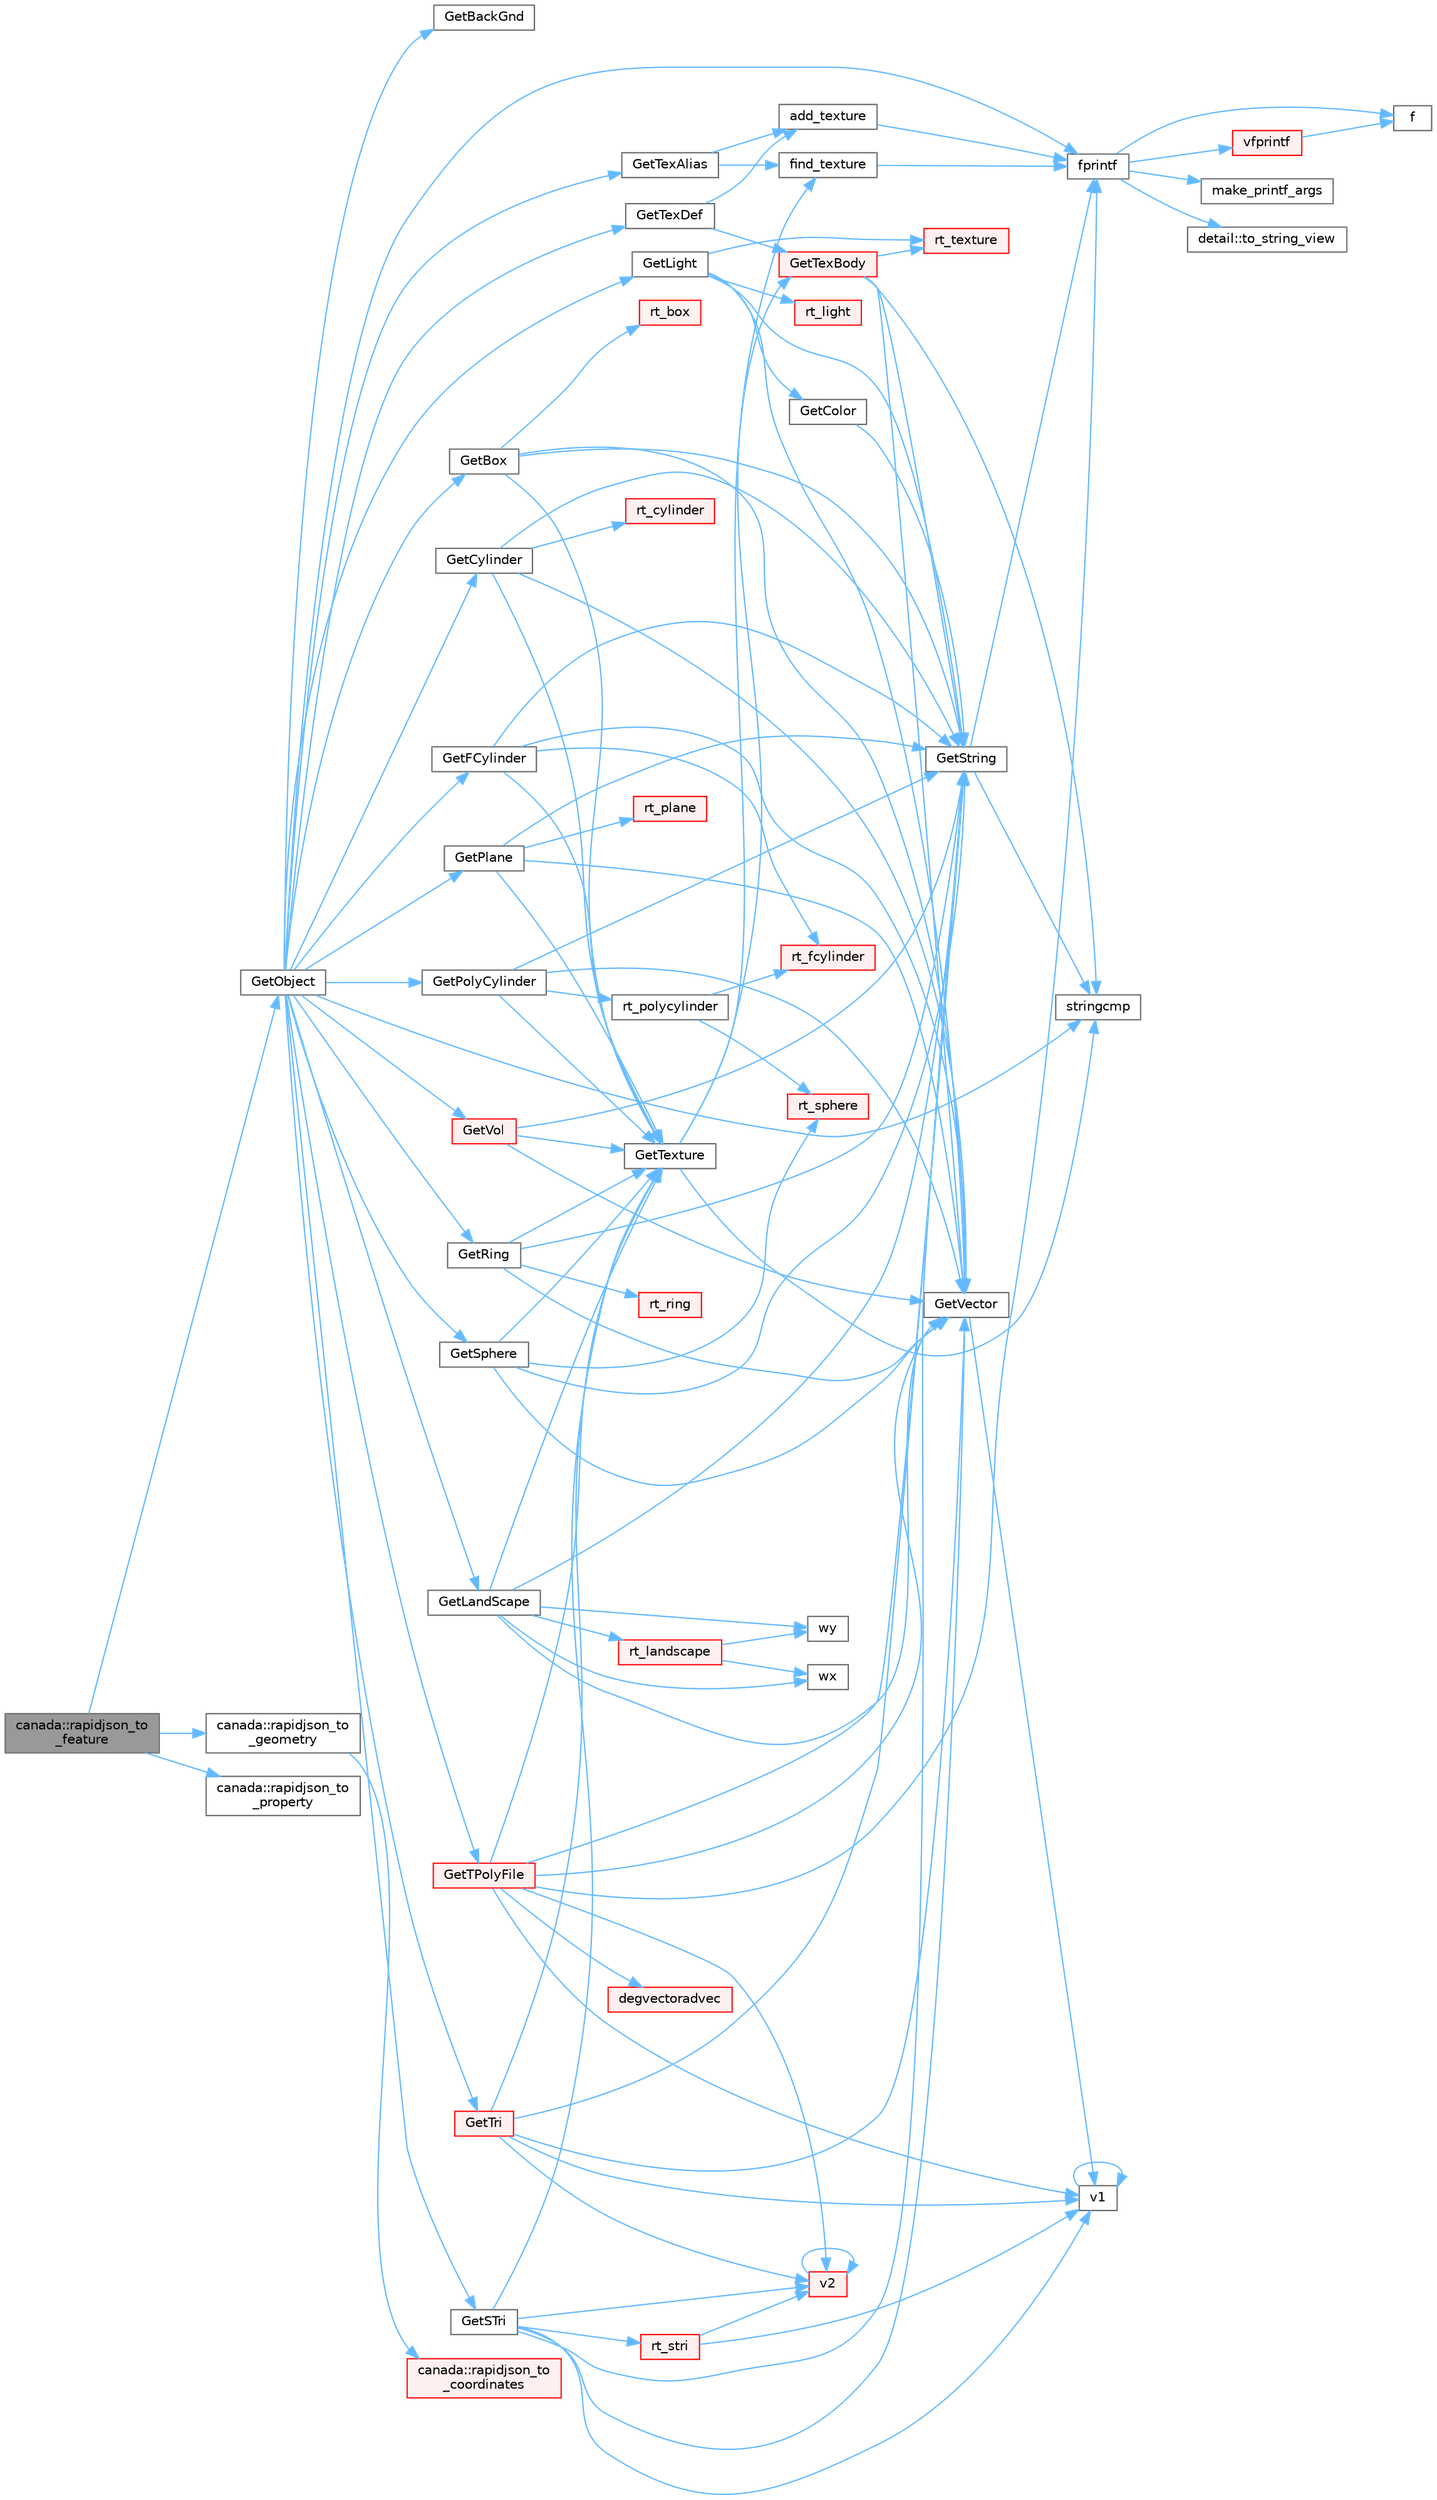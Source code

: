 digraph "canada::rapidjson_to_feature"
{
 // LATEX_PDF_SIZE
  bgcolor="transparent";
  edge [fontname=Helvetica,fontsize=10,labelfontname=Helvetica,labelfontsize=10];
  node [fontname=Helvetica,fontsize=10,shape=box,height=0.2,width=0.4];
  rankdir="LR";
  Node1 [id="Node000001",label="canada::rapidjson_to\l_feature",height=0.2,width=0.4,color="gray40", fillcolor="grey60", style="filled", fontcolor="black",tooltip=" "];
  Node1 -> Node2 [id="edge1_Node000001_Node000002",color="steelblue1",style="solid",tooltip=" "];
  Node2 [id="Node000002",label="GetObject",height=0.2,width=0.4,color="grey40", fillcolor="white", style="filled",URL="$parse_8cpp.html#a2f2f1587f77dab125e1f0d587f80c9dc",tooltip=" "];
  Node2 -> Node3 [id="edge2_Node000002_Node000003",color="steelblue1",style="solid",tooltip=" "];
  Node3 [id="Node000003",label="fprintf",height=0.2,width=0.4,color="grey40", fillcolor="white", style="filled",URL="$printf_8h.html#a9f315126362cae9675de1642105e631e",tooltip=" "];
  Node3 -> Node4 [id="edge3_Node000003_Node000004",color="steelblue1",style="solid",tooltip=" "];
  Node4 [id="Node000004",label="f",height=0.2,width=0.4,color="grey40", fillcolor="white", style="filled",URL="$cxx11__tensor__map_8cpp.html#a7f507fea02198f6cb81c86640c7b1a4e",tooltip=" "];
  Node3 -> Node5 [id="edge4_Node000003_Node000005",color="steelblue1",style="solid",tooltip=" "];
  Node5 [id="Node000005",label="make_printf_args",height=0.2,width=0.4,color="grey40", fillcolor="white", style="filled",URL="$printf_8h.html#a27dcc0efcda04388971dbea3c875f122",tooltip=" "];
  Node3 -> Node6 [id="edge5_Node000003_Node000006",color="steelblue1",style="solid",tooltip=" "];
  Node6 [id="Node000006",label="detail::to_string_view",height=0.2,width=0.4,color="grey40", fillcolor="white", style="filled",URL="$namespacedetail.html#abeae79fa3e1eded2d8fbd56cc9f0960e",tooltip=" "];
  Node3 -> Node7 [id="edge6_Node000003_Node000007",color="steelblue1",style="solid",tooltip=" "];
  Node7 [id="Node000007",label="vfprintf",height=0.2,width=0.4,color="red", fillcolor="#FFF0F0", style="filled",URL="$printf_8h.html#abb30aad964fc771fb52cf3ad88649df2",tooltip=" "];
  Node7 -> Node4 [id="edge7_Node000007_Node000004",color="steelblue1",style="solid",tooltip=" "];
  Node2 -> Node35 [id="edge8_Node000002_Node000035",color="steelblue1",style="solid",tooltip=" "];
  Node35 [id="Node000035",label="GetBackGnd",height=0.2,width=0.4,color="grey40", fillcolor="white", style="filled",URL="$parse_8cpp.html#a73a913bfd95c9b1e7dfc3e84c0fcf105",tooltip=" "];
  Node2 -> Node36 [id="edge9_Node000002_Node000036",color="steelblue1",style="solid",tooltip=" "];
  Node36 [id="Node000036",label="GetBox",height=0.2,width=0.4,color="grey40", fillcolor="white", style="filled",URL="$parse_8cpp.html#aa54d43e677c1d7969b2d5c74a0a47151",tooltip=" "];
  Node36 -> Node37 [id="edge10_Node000036_Node000037",color="steelblue1",style="solid",tooltip=" "];
  Node37 [id="Node000037",label="GetString",height=0.2,width=0.4,color="grey40", fillcolor="white", style="filled",URL="$parse_8cpp.html#a79e0254cd128a92b56de23e8abaa2850",tooltip=" "];
  Node37 -> Node3 [id="edge11_Node000037_Node000003",color="steelblue1",style="solid",tooltip=" "];
  Node37 -> Node38 [id="edge12_Node000037_Node000038",color="steelblue1",style="solid",tooltip=" "];
  Node38 [id="Node000038",label="stringcmp",height=0.2,width=0.4,color="grey40", fillcolor="white", style="filled",URL="$parse_8cpp.html#a10e812c093d06c8f91685243dfd5670d",tooltip=" "];
  Node36 -> Node39 [id="edge13_Node000036_Node000039",color="steelblue1",style="solid",tooltip=" "];
  Node39 [id="Node000039",label="GetTexture",height=0.2,width=0.4,color="grey40", fillcolor="white", style="filled",URL="$parse_8cpp.html#a2a311b715c7bce7dd3c0e130fd242655",tooltip=" "];
  Node39 -> Node40 [id="edge14_Node000039_Node000040",color="steelblue1",style="solid",tooltip=" "];
  Node40 [id="Node000040",label="find_texture",height=0.2,width=0.4,color="grey40", fillcolor="white", style="filled",URL="$parse_8cpp.html#a3373dda91944e8bd8e1ec3a0837eda3d",tooltip=" "];
  Node40 -> Node3 [id="edge15_Node000040_Node000003",color="steelblue1",style="solid",tooltip=" "];
  Node39 -> Node41 [id="edge16_Node000039_Node000041",color="steelblue1",style="solid",tooltip=" "];
  Node41 [id="Node000041",label="GetTexBody",height=0.2,width=0.4,color="red", fillcolor="#FFF0F0", style="filled",URL="$parse_8cpp.html#a9bde5be8ed7fef353b7e26c6bb26080d",tooltip=" "];
  Node41 -> Node37 [id="edge17_Node000041_Node000037",color="steelblue1",style="solid",tooltip=" "];
  Node41 -> Node42 [id="edge18_Node000041_Node000042",color="steelblue1",style="solid",tooltip=" "];
  Node42 [id="Node000042",label="GetVector",height=0.2,width=0.4,color="grey40", fillcolor="white", style="filled",URL="$parse_8cpp.html#aa05035bdaae3230f25f564d4ce9b2a64",tooltip=" "];
  Node42 -> Node43 [id="edge19_Node000042_Node000043",color="steelblue1",style="solid",tooltip=" "];
  Node43 [id="Node000043",label="v1",height=0.2,width=0.4,color="grey40", fillcolor="white", style="filled",URL="$_tutorial___reshape_mat2_vec_8cpp.html#a10bd710692c91bc238f2e1da77730678",tooltip=" "];
  Node43 -> Node43 [id="edge20_Node000043_Node000043",color="steelblue1",style="solid",tooltip=" "];
  Node41 -> Node45 [id="edge21_Node000041_Node000045",color="steelblue1",style="solid",tooltip=" "];
  Node45 [id="Node000045",label="rt_texture",height=0.2,width=0.4,color="red", fillcolor="#FFF0F0", style="filled",URL="$api_8cpp.html#a6c4440ce7b2b3e0659577fdbbda3f120",tooltip=" "];
  Node41 -> Node38 [id="edge22_Node000041_Node000038",color="steelblue1",style="solid",tooltip=" "];
  Node39 -> Node38 [id="edge23_Node000039_Node000038",color="steelblue1",style="solid",tooltip=" "];
  Node36 -> Node42 [id="edge24_Node000036_Node000042",color="steelblue1",style="solid",tooltip=" "];
  Node36 -> Node79 [id="edge25_Node000036_Node000079",color="steelblue1",style="solid",tooltip=" "];
  Node79 [id="Node000079",label="rt_box",height=0.2,width=0.4,color="red", fillcolor="#FFF0F0", style="filled",URL="$api_8cpp.html#acea8bde49eae5577481a99380f0e66b3",tooltip=" "];
  Node2 -> Node83 [id="edge26_Node000002_Node000083",color="steelblue1",style="solid",tooltip=" "];
  Node83 [id="Node000083",label="GetCylinder",height=0.2,width=0.4,color="grey40", fillcolor="white", style="filled",URL="$parse_8cpp.html#a69c8ef9f85812f7a69a56ea96bba4c8f",tooltip=" "];
  Node83 -> Node37 [id="edge27_Node000083_Node000037",color="steelblue1",style="solid",tooltip=" "];
  Node83 -> Node39 [id="edge28_Node000083_Node000039",color="steelblue1",style="solid",tooltip=" "];
  Node83 -> Node42 [id="edge29_Node000083_Node000042",color="steelblue1",style="solid",tooltip=" "];
  Node83 -> Node84 [id="edge30_Node000083_Node000084",color="steelblue1",style="solid",tooltip=" "];
  Node84 [id="Node000084",label="rt_cylinder",height=0.2,width=0.4,color="red", fillcolor="#FFF0F0", style="filled",URL="$api_8cpp.html#a17f57bb5b671a68d9f1784739f34f703",tooltip=" "];
  Node2 -> Node86 [id="edge31_Node000002_Node000086",color="steelblue1",style="solid",tooltip=" "];
  Node86 [id="Node000086",label="GetFCylinder",height=0.2,width=0.4,color="grey40", fillcolor="white", style="filled",URL="$parse_8cpp.html#aa0d3ec1a1c7ed600e3a4604c937565ba",tooltip=" "];
  Node86 -> Node37 [id="edge32_Node000086_Node000037",color="steelblue1",style="solid",tooltip=" "];
  Node86 -> Node39 [id="edge33_Node000086_Node000039",color="steelblue1",style="solid",tooltip=" "];
  Node86 -> Node42 [id="edge34_Node000086_Node000042",color="steelblue1",style="solid",tooltip=" "];
  Node86 -> Node87 [id="edge35_Node000086_Node000087",color="steelblue1",style="solid",tooltip=" "];
  Node87 [id="Node000087",label="rt_fcylinder",height=0.2,width=0.4,color="red", fillcolor="#FFF0F0", style="filled",URL="$api_8cpp.html#ac5ffcfc7c15b195194b7740ec4058e00",tooltip=" "];
  Node2 -> Node89 [id="edge36_Node000002_Node000089",color="steelblue1",style="solid",tooltip=" "];
  Node89 [id="Node000089",label="GetLandScape",height=0.2,width=0.4,color="grey40", fillcolor="white", style="filled",URL="$parse_8cpp.html#afe08f2789131b32bd87741379be9efb4",tooltip=" "];
  Node89 -> Node37 [id="edge37_Node000089_Node000037",color="steelblue1",style="solid",tooltip=" "];
  Node89 -> Node39 [id="edge38_Node000089_Node000039",color="steelblue1",style="solid",tooltip=" "];
  Node89 -> Node42 [id="edge39_Node000089_Node000042",color="steelblue1",style="solid",tooltip=" "];
  Node89 -> Node90 [id="edge40_Node000089_Node000090",color="steelblue1",style="solid",tooltip=" "];
  Node90 [id="Node000090",label="rt_landscape",height=0.2,width=0.4,color="red", fillcolor="#FFF0F0", style="filled",URL="$apigeom_8cpp.html#afec0f281cd1ac30a8f0f9923c7f3326d",tooltip=" "];
  Node90 -> Node99 [id="edge41_Node000090_Node000099",color="steelblue1",style="solid",tooltip=" "];
  Node99 [id="Node000099",label="wx",height=0.2,width=0.4,color="grey40", fillcolor="white", style="filled",URL="$core_2swizzle__4_8inl_8h.html#a66b224ccf5684dc3346b689ce492bd2b",tooltip=" "];
  Node90 -> Node100 [id="edge42_Node000090_Node000100",color="steelblue1",style="solid",tooltip=" "];
  Node100 [id="Node000100",label="wy",height=0.2,width=0.4,color="grey40", fillcolor="white", style="filled",URL="$core_2swizzle__4_8inl_8h.html#a5bed73816e9fcf9d6ef3a2f833971b47",tooltip=" "];
  Node89 -> Node99 [id="edge43_Node000089_Node000099",color="steelblue1",style="solid",tooltip=" "];
  Node89 -> Node100 [id="edge44_Node000089_Node000100",color="steelblue1",style="solid",tooltip=" "];
  Node2 -> Node103 [id="edge45_Node000002_Node000103",color="steelblue1",style="solid",tooltip=" "];
  Node103 [id="Node000103",label="GetLight",height=0.2,width=0.4,color="grey40", fillcolor="white", style="filled",URL="$parse_8cpp.html#a86c9fd7e66b475c339dfd227d747c422",tooltip=" "];
  Node103 -> Node104 [id="edge46_Node000103_Node000104",color="steelblue1",style="solid",tooltip=" "];
  Node104 [id="Node000104",label="GetColor",height=0.2,width=0.4,color="grey40", fillcolor="white", style="filled",URL="$parse_8cpp.html#a644dbde2257b7885274701fcfbd81277",tooltip=" "];
  Node104 -> Node37 [id="edge47_Node000104_Node000037",color="steelblue1",style="solid",tooltip=" "];
  Node103 -> Node37 [id="edge48_Node000103_Node000037",color="steelblue1",style="solid",tooltip=" "];
  Node103 -> Node42 [id="edge49_Node000103_Node000042",color="steelblue1",style="solid",tooltip=" "];
  Node103 -> Node105 [id="edge50_Node000103_Node000105",color="steelblue1",style="solid",tooltip=" "];
  Node105 [id="Node000105",label="rt_light",height=0.2,width=0.4,color="red", fillcolor="#FFF0F0", style="filled",URL="$api_8cpp.html#aa8f200571707c72edf25a7859af6ac4d",tooltip=" "];
  Node103 -> Node45 [id="edge51_Node000103_Node000045",color="steelblue1",style="solid",tooltip=" "];
  Node2 -> Node108 [id="edge52_Node000002_Node000108",color="steelblue1",style="solid",tooltip=" "];
  Node108 [id="Node000108",label="GetPlane",height=0.2,width=0.4,color="grey40", fillcolor="white", style="filled",URL="$parse_8cpp.html#adb7113f1e835067cf62db89ca28bd310",tooltip=" "];
  Node108 -> Node37 [id="edge53_Node000108_Node000037",color="steelblue1",style="solid",tooltip=" "];
  Node108 -> Node39 [id="edge54_Node000108_Node000039",color="steelblue1",style="solid",tooltip=" "];
  Node108 -> Node42 [id="edge55_Node000108_Node000042",color="steelblue1",style="solid",tooltip=" "];
  Node108 -> Node109 [id="edge56_Node000108_Node000109",color="steelblue1",style="solid",tooltip=" "];
  Node109 [id="Node000109",label="rt_plane",height=0.2,width=0.4,color="red", fillcolor="#FFF0F0", style="filled",URL="$api_8cpp.html#a718109f91c3ff8803074ff7a943f24d2",tooltip=" "];
  Node2 -> Node113 [id="edge57_Node000002_Node000113",color="steelblue1",style="solid",tooltip=" "];
  Node113 [id="Node000113",label="GetPolyCylinder",height=0.2,width=0.4,color="grey40", fillcolor="white", style="filled",URL="$parse_8cpp.html#aaa4c967551b0967b89bee2bb154ae0fe",tooltip=" "];
  Node113 -> Node37 [id="edge58_Node000113_Node000037",color="steelblue1",style="solid",tooltip=" "];
  Node113 -> Node39 [id="edge59_Node000113_Node000039",color="steelblue1",style="solid",tooltip=" "];
  Node113 -> Node42 [id="edge60_Node000113_Node000042",color="steelblue1",style="solid",tooltip=" "];
  Node113 -> Node114 [id="edge61_Node000113_Node000114",color="steelblue1",style="solid",tooltip=" "];
  Node114 [id="Node000114",label="rt_polycylinder",height=0.2,width=0.4,color="grey40", fillcolor="white", style="filled",URL="$apigeom_8cpp.html#aa5f81846b847f4b35876100d6ecd54cf",tooltip=" "];
  Node114 -> Node87 [id="edge62_Node000114_Node000087",color="steelblue1",style="solid",tooltip=" "];
  Node114 -> Node115 [id="edge63_Node000114_Node000115",color="steelblue1",style="solid",tooltip=" "];
  Node115 [id="Node000115",label="rt_sphere",height=0.2,width=0.4,color="red", fillcolor="#FFF0F0", style="filled",URL="$api_8cpp.html#ad7ce4f9dd1a9221802403f96007f8c21",tooltip=" "];
  Node2 -> Node117 [id="edge64_Node000002_Node000117",color="steelblue1",style="solid",tooltip=" "];
  Node117 [id="Node000117",label="GetRing",height=0.2,width=0.4,color="grey40", fillcolor="white", style="filled",URL="$parse_8cpp.html#a83ea6cc6de01ba02eda35b2576b07629",tooltip=" "];
  Node117 -> Node37 [id="edge65_Node000117_Node000037",color="steelblue1",style="solid",tooltip=" "];
  Node117 -> Node39 [id="edge66_Node000117_Node000039",color="steelblue1",style="solid",tooltip=" "];
  Node117 -> Node42 [id="edge67_Node000117_Node000042",color="steelblue1",style="solid",tooltip=" "];
  Node117 -> Node118 [id="edge68_Node000117_Node000118",color="steelblue1",style="solid",tooltip=" "];
  Node118 [id="Node000118",label="rt_ring",height=0.2,width=0.4,color="red", fillcolor="#FFF0F0", style="filled",URL="$api_8cpp.html#a8c3bff8434eae5aad4cd88aa9228e92c",tooltip=" "];
  Node2 -> Node120 [id="edge69_Node000002_Node000120",color="steelblue1",style="solid",tooltip=" "];
  Node120 [id="Node000120",label="GetSphere",height=0.2,width=0.4,color="grey40", fillcolor="white", style="filled",URL="$parse_8cpp.html#a2519d0ef92ddd38e9589d541b3ab8367",tooltip=" "];
  Node120 -> Node37 [id="edge70_Node000120_Node000037",color="steelblue1",style="solid",tooltip=" "];
  Node120 -> Node39 [id="edge71_Node000120_Node000039",color="steelblue1",style="solid",tooltip=" "];
  Node120 -> Node42 [id="edge72_Node000120_Node000042",color="steelblue1",style="solid",tooltip=" "];
  Node120 -> Node115 [id="edge73_Node000120_Node000115",color="steelblue1",style="solid",tooltip=" "];
  Node2 -> Node121 [id="edge74_Node000002_Node000121",color="steelblue1",style="solid",tooltip=" "];
  Node121 [id="Node000121",label="GetSTri",height=0.2,width=0.4,color="grey40", fillcolor="white", style="filled",URL="$parse_8cpp.html#ab7d3fb56f29b8477508492ad770d5507",tooltip=" "];
  Node121 -> Node37 [id="edge75_Node000121_Node000037",color="steelblue1",style="solid",tooltip=" "];
  Node121 -> Node39 [id="edge76_Node000121_Node000039",color="steelblue1",style="solid",tooltip=" "];
  Node121 -> Node42 [id="edge77_Node000121_Node000042",color="steelblue1",style="solid",tooltip=" "];
  Node121 -> Node92 [id="edge78_Node000121_Node000092",color="steelblue1",style="solid",tooltip=" "];
  Node92 [id="Node000092",label="rt_stri",height=0.2,width=0.4,color="red", fillcolor="#FFF0F0", style="filled",URL="$api_8cpp.html#a5d6ad06b8d61b1474a9bf485b7c91227",tooltip=" "];
  Node92 -> Node43 [id="edge79_Node000092_Node000043",color="steelblue1",style="solid",tooltip=" "];
  Node92 -> Node94 [id="edge80_Node000092_Node000094",color="steelblue1",style="solid",tooltip=" "];
  Node94 [id="Node000094",label="v2",height=0.2,width=0.4,color="red", fillcolor="#FFF0F0", style="filled",URL="$_tutorial___reshape_mat2_vec_8cpp.html#a3eb30a79de469336df46f4f5f0bfb84f",tooltip=" "];
  Node94 -> Node94 [id="edge81_Node000094_Node000094",color="steelblue1",style="solid",tooltip=" "];
  Node121 -> Node43 [id="edge82_Node000121_Node000043",color="steelblue1",style="solid",tooltip=" "];
  Node121 -> Node94 [id="edge83_Node000121_Node000094",color="steelblue1",style="solid",tooltip=" "];
  Node2 -> Node122 [id="edge84_Node000002_Node000122",color="steelblue1",style="solid",tooltip=" "];
  Node122 [id="Node000122",label="GetTexAlias",height=0.2,width=0.4,color="grey40", fillcolor="white", style="filled",URL="$parse_8cpp.html#aadc2022e3effc303e40a9c95fd4af4f4",tooltip=" "];
  Node122 -> Node123 [id="edge85_Node000122_Node000123",color="steelblue1",style="solid",tooltip=" "];
  Node123 [id="Node000123",label="add_texture",height=0.2,width=0.4,color="grey40", fillcolor="white", style="filled",URL="$parse_8cpp.html#ae32ec7520baf58fe9f5585cc4df8651c",tooltip=" "];
  Node123 -> Node3 [id="edge86_Node000123_Node000003",color="steelblue1",style="solid",tooltip=" "];
  Node122 -> Node40 [id="edge87_Node000122_Node000040",color="steelblue1",style="solid",tooltip=" "];
  Node2 -> Node124 [id="edge88_Node000002_Node000124",color="steelblue1",style="solid",tooltip=" "];
  Node124 [id="Node000124",label="GetTexDef",height=0.2,width=0.4,color="grey40", fillcolor="white", style="filled",URL="$parse_8cpp.html#a117f9140ddc5993864fae34de3571fd9",tooltip=" "];
  Node124 -> Node123 [id="edge89_Node000124_Node000123",color="steelblue1",style="solid",tooltip=" "];
  Node124 -> Node41 [id="edge90_Node000124_Node000041",color="steelblue1",style="solid",tooltip=" "];
  Node2 -> Node125 [id="edge91_Node000002_Node000125",color="steelblue1",style="solid",tooltip=" "];
  Node125 [id="Node000125",label="GetTPolyFile",height=0.2,width=0.4,color="red", fillcolor="#FFF0F0", style="filled",URL="$parse_8cpp.html#ad6e337dba94433d071abad702cd33c1c",tooltip=" "];
  Node125 -> Node126 [id="edge92_Node000125_Node000126",color="steelblue1",style="solid",tooltip=" "];
  Node126 [id="Node000126",label="degvectoradvec",height=0.2,width=0.4,color="red", fillcolor="#FFF0F0", style="filled",URL="$parse_8cpp.html#aaca10a8a8fb0e1badc9a9fc7f25286b5",tooltip=" "];
  Node125 -> Node3 [id="edge93_Node000125_Node000003",color="steelblue1",style="solid",tooltip=" "];
  Node125 -> Node37 [id="edge94_Node000125_Node000037",color="steelblue1",style="solid",tooltip=" "];
  Node125 -> Node39 [id="edge95_Node000125_Node000039",color="steelblue1",style="solid",tooltip=" "];
  Node125 -> Node42 [id="edge96_Node000125_Node000042",color="steelblue1",style="solid",tooltip=" "];
  Node125 -> Node43 [id="edge97_Node000125_Node000043",color="steelblue1",style="solid",tooltip=" "];
  Node125 -> Node94 [id="edge98_Node000125_Node000094",color="steelblue1",style="solid",tooltip=" "];
  Node2 -> Node138 [id="edge99_Node000002_Node000138",color="steelblue1",style="solid",tooltip=" "];
  Node138 [id="Node000138",label="GetTri",height=0.2,width=0.4,color="red", fillcolor="#FFF0F0", style="filled",URL="$parse_8cpp.html#a1bd5c16a2f55742a2f75fc8f3de0149e",tooltip=" "];
  Node138 -> Node37 [id="edge100_Node000138_Node000037",color="steelblue1",style="solid",tooltip=" "];
  Node138 -> Node39 [id="edge101_Node000138_Node000039",color="steelblue1",style="solid",tooltip=" "];
  Node138 -> Node42 [id="edge102_Node000138_Node000042",color="steelblue1",style="solid",tooltip=" "];
  Node138 -> Node43 [id="edge103_Node000138_Node000043",color="steelblue1",style="solid",tooltip=" "];
  Node138 -> Node94 [id="edge104_Node000138_Node000094",color="steelblue1",style="solid",tooltip=" "];
  Node2 -> Node139 [id="edge105_Node000002_Node000139",color="steelblue1",style="solid",tooltip=" "];
  Node139 [id="Node000139",label="GetVol",height=0.2,width=0.4,color="red", fillcolor="#FFF0F0", style="filled",URL="$parse_8cpp.html#a7be681b6dc9195d4f996ede69eb89263",tooltip=" "];
  Node139 -> Node37 [id="edge106_Node000139_Node000037",color="steelblue1",style="solid",tooltip=" "];
  Node139 -> Node39 [id="edge107_Node000139_Node000039",color="steelblue1",style="solid",tooltip=" "];
  Node139 -> Node42 [id="edge108_Node000139_Node000042",color="steelblue1",style="solid",tooltip=" "];
  Node2 -> Node38 [id="edge109_Node000002_Node000038",color="steelblue1",style="solid",tooltip=" "];
  Node1 -> Node153 [id="edge110_Node000001_Node000153",color="steelblue1",style="solid",tooltip=" "];
  Node153 [id="Node000153",label="canada::rapidjson_to\l_geometry",height=0.2,width=0.4,color="grey40", fillcolor="white", style="filled",URL="$namespacecanada.html#ad767c0a312279f75e8b3b4f775692b5c",tooltip=" "];
  Node153 -> Node154 [id="edge111_Node000153_Node000154",color="steelblue1",style="solid",tooltip=" "];
  Node154 [id="Node000154",label="canada::rapidjson_to\l_coordinates",height=0.2,width=0.4,color="red", fillcolor="#FFF0F0", style="filled",URL="$namespacecanada.html#a782eb8cb36764679793819f86cc9b631",tooltip=" "];
  Node1 -> Node156 [id="edge112_Node000001_Node000156",color="steelblue1",style="solid",tooltip=" "];
  Node156 [id="Node000156",label="canada::rapidjson_to\l_property",height=0.2,width=0.4,color="grey40", fillcolor="white", style="filled",URL="$namespacecanada.html#ae254402c02feb882dcdd27bbdbfc84ee",tooltip=" "];
}
